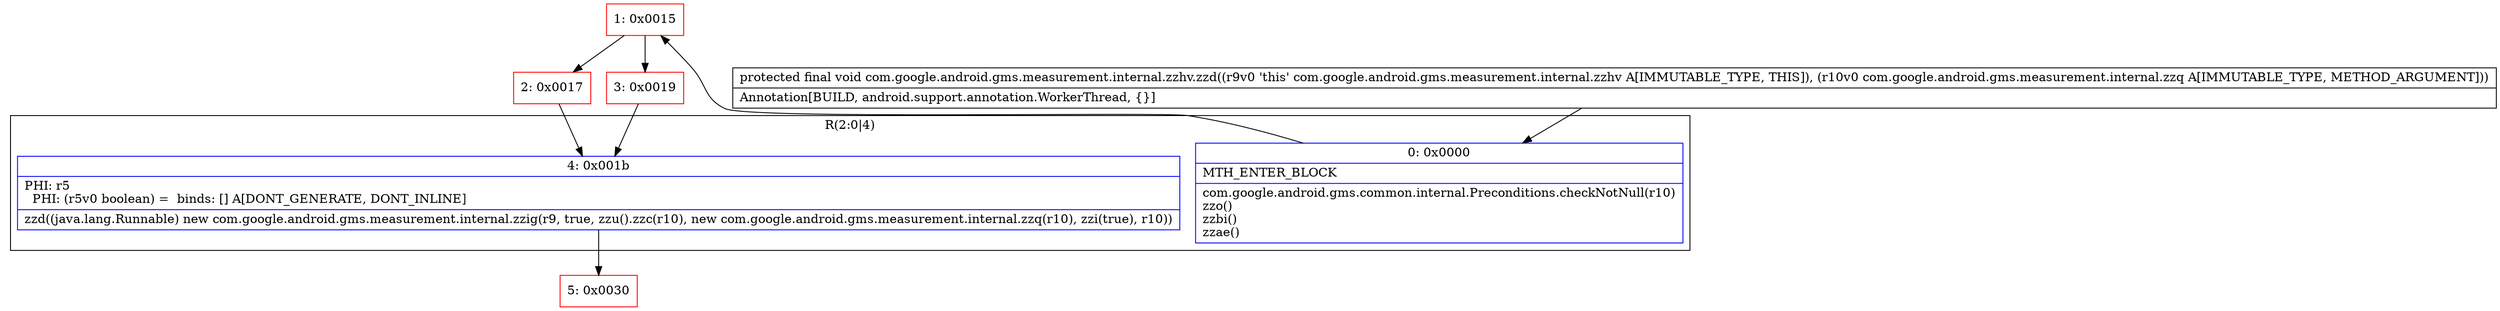 digraph "CFG forcom.google.android.gms.measurement.internal.zzhv.zzd(Lcom\/google\/android\/gms\/measurement\/internal\/zzq;)V" {
subgraph cluster_Region_1537441658 {
label = "R(2:0|4)";
node [shape=record,color=blue];
Node_0 [shape=record,label="{0\:\ 0x0000|MTH_ENTER_BLOCK\l|com.google.android.gms.common.internal.Preconditions.checkNotNull(r10)\lzzo()\lzzbi()\lzzae()\l}"];
Node_4 [shape=record,label="{4\:\ 0x001b|PHI: r5 \l  PHI: (r5v0 boolean) =  binds: [] A[DONT_GENERATE, DONT_INLINE]\l|zzd((java.lang.Runnable) new com.google.android.gms.measurement.internal.zzig(r9, true, zzu().zzc(r10), new com.google.android.gms.measurement.internal.zzq(r10), zzi(true), r10))\l}"];
}
Node_1 [shape=record,color=red,label="{1\:\ 0x0015}"];
Node_2 [shape=record,color=red,label="{2\:\ 0x0017}"];
Node_3 [shape=record,color=red,label="{3\:\ 0x0019}"];
Node_5 [shape=record,color=red,label="{5\:\ 0x0030}"];
MethodNode[shape=record,label="{protected final void com.google.android.gms.measurement.internal.zzhv.zzd((r9v0 'this' com.google.android.gms.measurement.internal.zzhv A[IMMUTABLE_TYPE, THIS]), (r10v0 com.google.android.gms.measurement.internal.zzq A[IMMUTABLE_TYPE, METHOD_ARGUMENT]))  | Annotation[BUILD, android.support.annotation.WorkerThread, \{\}]\l}"];
MethodNode -> Node_0;
Node_0 -> Node_1;
Node_4 -> Node_5;
Node_1 -> Node_2;
Node_1 -> Node_3;
Node_2 -> Node_4;
Node_3 -> Node_4;
}


